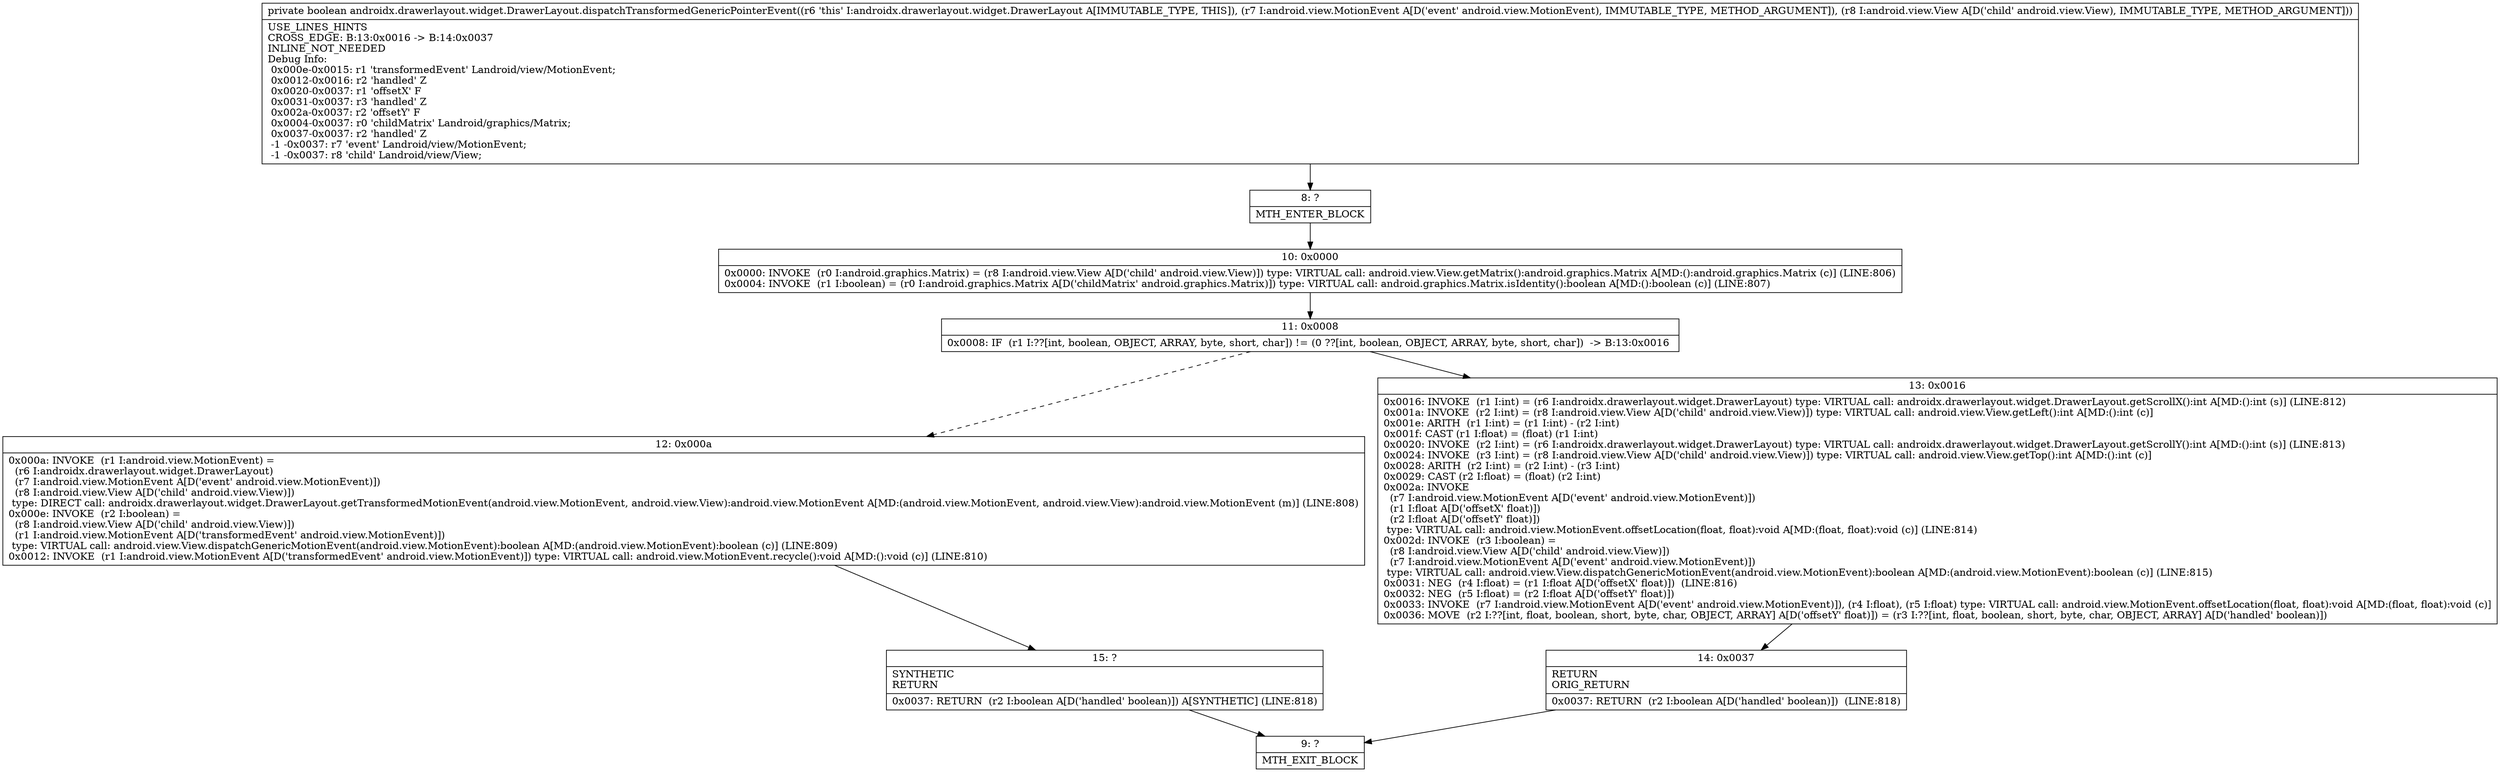 digraph "CFG forandroidx.drawerlayout.widget.DrawerLayout.dispatchTransformedGenericPointerEvent(Landroid\/view\/MotionEvent;Landroid\/view\/View;)Z" {
Node_8 [shape=record,label="{8\:\ ?|MTH_ENTER_BLOCK\l}"];
Node_10 [shape=record,label="{10\:\ 0x0000|0x0000: INVOKE  (r0 I:android.graphics.Matrix) = (r8 I:android.view.View A[D('child' android.view.View)]) type: VIRTUAL call: android.view.View.getMatrix():android.graphics.Matrix A[MD:():android.graphics.Matrix (c)] (LINE:806)\l0x0004: INVOKE  (r1 I:boolean) = (r0 I:android.graphics.Matrix A[D('childMatrix' android.graphics.Matrix)]) type: VIRTUAL call: android.graphics.Matrix.isIdentity():boolean A[MD:():boolean (c)] (LINE:807)\l}"];
Node_11 [shape=record,label="{11\:\ 0x0008|0x0008: IF  (r1 I:??[int, boolean, OBJECT, ARRAY, byte, short, char]) != (0 ??[int, boolean, OBJECT, ARRAY, byte, short, char])  \-\> B:13:0x0016 \l}"];
Node_12 [shape=record,label="{12\:\ 0x000a|0x000a: INVOKE  (r1 I:android.view.MotionEvent) = \l  (r6 I:androidx.drawerlayout.widget.DrawerLayout)\l  (r7 I:android.view.MotionEvent A[D('event' android.view.MotionEvent)])\l  (r8 I:android.view.View A[D('child' android.view.View)])\l type: DIRECT call: androidx.drawerlayout.widget.DrawerLayout.getTransformedMotionEvent(android.view.MotionEvent, android.view.View):android.view.MotionEvent A[MD:(android.view.MotionEvent, android.view.View):android.view.MotionEvent (m)] (LINE:808)\l0x000e: INVOKE  (r2 I:boolean) = \l  (r8 I:android.view.View A[D('child' android.view.View)])\l  (r1 I:android.view.MotionEvent A[D('transformedEvent' android.view.MotionEvent)])\l type: VIRTUAL call: android.view.View.dispatchGenericMotionEvent(android.view.MotionEvent):boolean A[MD:(android.view.MotionEvent):boolean (c)] (LINE:809)\l0x0012: INVOKE  (r1 I:android.view.MotionEvent A[D('transformedEvent' android.view.MotionEvent)]) type: VIRTUAL call: android.view.MotionEvent.recycle():void A[MD:():void (c)] (LINE:810)\l}"];
Node_15 [shape=record,label="{15\:\ ?|SYNTHETIC\lRETURN\l|0x0037: RETURN  (r2 I:boolean A[D('handled' boolean)]) A[SYNTHETIC] (LINE:818)\l}"];
Node_9 [shape=record,label="{9\:\ ?|MTH_EXIT_BLOCK\l}"];
Node_13 [shape=record,label="{13\:\ 0x0016|0x0016: INVOKE  (r1 I:int) = (r6 I:androidx.drawerlayout.widget.DrawerLayout) type: VIRTUAL call: androidx.drawerlayout.widget.DrawerLayout.getScrollX():int A[MD:():int (s)] (LINE:812)\l0x001a: INVOKE  (r2 I:int) = (r8 I:android.view.View A[D('child' android.view.View)]) type: VIRTUAL call: android.view.View.getLeft():int A[MD:():int (c)]\l0x001e: ARITH  (r1 I:int) = (r1 I:int) \- (r2 I:int) \l0x001f: CAST (r1 I:float) = (float) (r1 I:int) \l0x0020: INVOKE  (r2 I:int) = (r6 I:androidx.drawerlayout.widget.DrawerLayout) type: VIRTUAL call: androidx.drawerlayout.widget.DrawerLayout.getScrollY():int A[MD:():int (s)] (LINE:813)\l0x0024: INVOKE  (r3 I:int) = (r8 I:android.view.View A[D('child' android.view.View)]) type: VIRTUAL call: android.view.View.getTop():int A[MD:():int (c)]\l0x0028: ARITH  (r2 I:int) = (r2 I:int) \- (r3 I:int) \l0x0029: CAST (r2 I:float) = (float) (r2 I:int) \l0x002a: INVOKE  \l  (r7 I:android.view.MotionEvent A[D('event' android.view.MotionEvent)])\l  (r1 I:float A[D('offsetX' float)])\l  (r2 I:float A[D('offsetY' float)])\l type: VIRTUAL call: android.view.MotionEvent.offsetLocation(float, float):void A[MD:(float, float):void (c)] (LINE:814)\l0x002d: INVOKE  (r3 I:boolean) = \l  (r8 I:android.view.View A[D('child' android.view.View)])\l  (r7 I:android.view.MotionEvent A[D('event' android.view.MotionEvent)])\l type: VIRTUAL call: android.view.View.dispatchGenericMotionEvent(android.view.MotionEvent):boolean A[MD:(android.view.MotionEvent):boolean (c)] (LINE:815)\l0x0031: NEG  (r4 I:float) = (r1 I:float A[D('offsetX' float)])  (LINE:816)\l0x0032: NEG  (r5 I:float) = (r2 I:float A[D('offsetY' float)]) \l0x0033: INVOKE  (r7 I:android.view.MotionEvent A[D('event' android.view.MotionEvent)]), (r4 I:float), (r5 I:float) type: VIRTUAL call: android.view.MotionEvent.offsetLocation(float, float):void A[MD:(float, float):void (c)]\l0x0036: MOVE  (r2 I:??[int, float, boolean, short, byte, char, OBJECT, ARRAY] A[D('offsetY' float)]) = (r3 I:??[int, float, boolean, short, byte, char, OBJECT, ARRAY] A[D('handled' boolean)]) \l}"];
Node_14 [shape=record,label="{14\:\ 0x0037|RETURN\lORIG_RETURN\l|0x0037: RETURN  (r2 I:boolean A[D('handled' boolean)])  (LINE:818)\l}"];
MethodNode[shape=record,label="{private boolean androidx.drawerlayout.widget.DrawerLayout.dispatchTransformedGenericPointerEvent((r6 'this' I:androidx.drawerlayout.widget.DrawerLayout A[IMMUTABLE_TYPE, THIS]), (r7 I:android.view.MotionEvent A[D('event' android.view.MotionEvent), IMMUTABLE_TYPE, METHOD_ARGUMENT]), (r8 I:android.view.View A[D('child' android.view.View), IMMUTABLE_TYPE, METHOD_ARGUMENT]))  | USE_LINES_HINTS\lCROSS_EDGE: B:13:0x0016 \-\> B:14:0x0037\lINLINE_NOT_NEEDED\lDebug Info:\l  0x000e\-0x0015: r1 'transformedEvent' Landroid\/view\/MotionEvent;\l  0x0012\-0x0016: r2 'handled' Z\l  0x0020\-0x0037: r1 'offsetX' F\l  0x0031\-0x0037: r3 'handled' Z\l  0x002a\-0x0037: r2 'offsetY' F\l  0x0004\-0x0037: r0 'childMatrix' Landroid\/graphics\/Matrix;\l  0x0037\-0x0037: r2 'handled' Z\l  \-1 \-0x0037: r7 'event' Landroid\/view\/MotionEvent;\l  \-1 \-0x0037: r8 'child' Landroid\/view\/View;\l}"];
MethodNode -> Node_8;Node_8 -> Node_10;
Node_10 -> Node_11;
Node_11 -> Node_12[style=dashed];
Node_11 -> Node_13;
Node_12 -> Node_15;
Node_15 -> Node_9;
Node_13 -> Node_14;
Node_14 -> Node_9;
}

